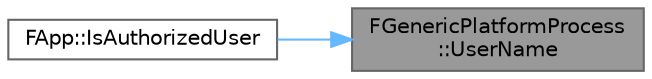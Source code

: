 digraph "FGenericPlatformProcess::UserName"
{
 // INTERACTIVE_SVG=YES
 // LATEX_PDF_SIZE
  bgcolor="transparent";
  edge [fontname=Helvetica,fontsize=10,labelfontname=Helvetica,labelfontsize=10];
  node [fontname=Helvetica,fontsize=10,shape=box,height=0.2,width=0.4];
  rankdir="RL";
  Node1 [id="Node000001",label="FGenericPlatformProcess\l::UserName",height=0.2,width=0.4,color="gray40", fillcolor="grey60", style="filled", fontcolor="black",tooltip="Get user name."];
  Node1 -> Node2 [id="edge1_Node000001_Node000002",dir="back",color="steelblue1",style="solid",tooltip=" "];
  Node2 [id="Node000002",label="FApp::IsAuthorizedUser",height=0.2,width=0.4,color="grey40", fillcolor="white", style="filled",URL="$d9/d01/classFApp.html#a0c683c77d0e1e3329809546e802465f3",tooltip="Check whether the specified user is authorized to interact with this session."];
}
